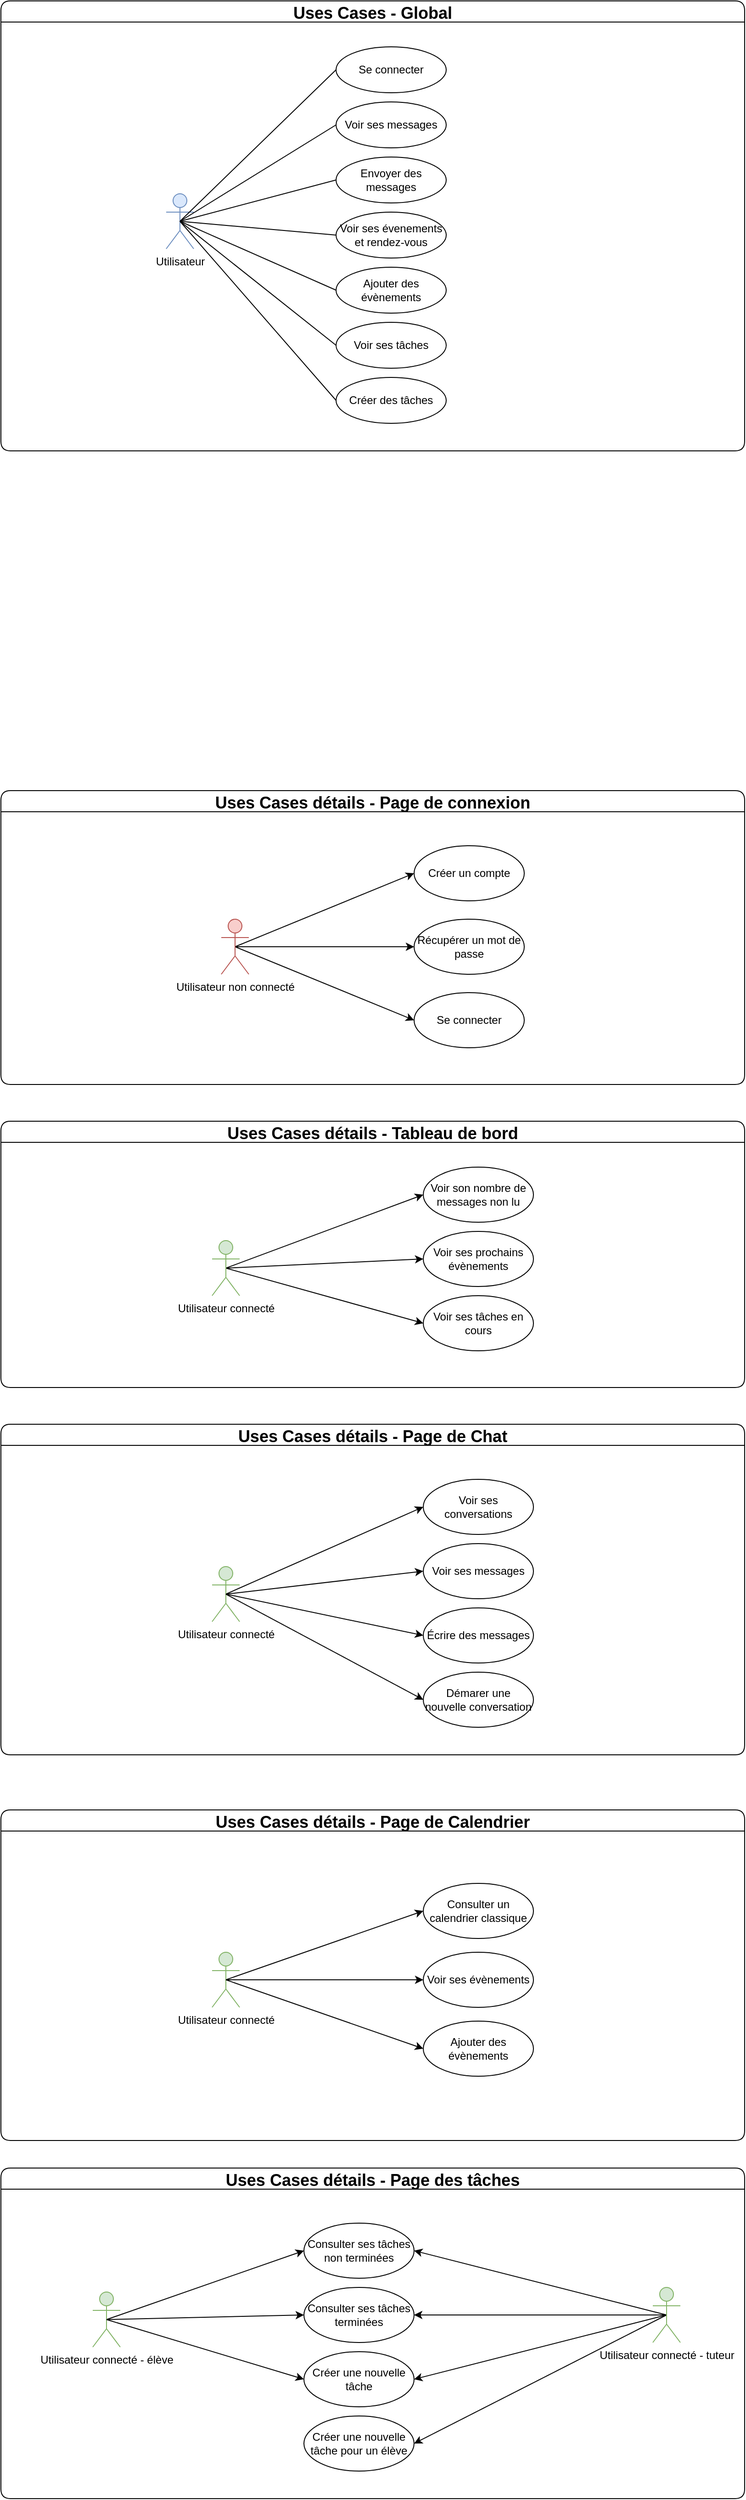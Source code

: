 <mxfile version="16.6.2" type="github">
  <diagram id="5y3Y8shm7LxuJrihZbew" name="Page-1">
    <mxGraphModel dx="2370" dy="2422" grid="1" gridSize="10" guides="1" tooltips="1" connect="1" arrows="1" fold="1" page="1" pageScale="1" pageWidth="850" pageHeight="1100" math="0" shadow="0">
      <root>
        <mxCell id="0" />
        <mxCell id="1" parent="0" />
        <mxCell id="k5tXMVWCxpUMDOGmqdlx-50" value="Uses Cases - Global" style="swimlane;rounded=1;fontSize=18;" vertex="1" parent="1">
          <mxGeometry x="20" y="-840" width="810" height="490" as="geometry">
            <mxRectangle x="20" y="-1090" width="810" height="30" as="alternateBounds" />
          </mxGeometry>
        </mxCell>
        <mxCell id="SRBUkLa7oLqDcEIWUBkG-1" value="Utilisateur" style="shape=umlActor;verticalLabelPosition=bottom;verticalAlign=top;html=1;outlineConnect=0;fillColor=#dae8fc;strokeColor=#6c8ebf;" parent="k5tXMVWCxpUMDOGmqdlx-50" vertex="1">
          <mxGeometry x="180" y="210" width="30" height="60" as="geometry" />
        </mxCell>
        <mxCell id="SRBUkLa7oLqDcEIWUBkG-5" value="Se connecter" style="ellipse;whiteSpace=wrap;html=1;" parent="k5tXMVWCxpUMDOGmqdlx-50" vertex="1">
          <mxGeometry x="365" y="50" width="120" height="50" as="geometry" />
        </mxCell>
        <mxCell id="SRBUkLa7oLqDcEIWUBkG-21" style="edgeStyle=none;rounded=0;orthogonalLoop=1;jettySize=auto;html=1;exitX=0.5;exitY=0.5;exitDx=0;exitDy=0;exitPerimeter=0;entryX=0;entryY=0.5;entryDx=0;entryDy=0;endArrow=none;endFill=0;" parent="k5tXMVWCxpUMDOGmqdlx-50" source="SRBUkLa7oLqDcEIWUBkG-1" target="SRBUkLa7oLqDcEIWUBkG-5" edge="1">
          <mxGeometry relative="1" as="geometry" />
        </mxCell>
        <mxCell id="SRBUkLa7oLqDcEIWUBkG-6" value="Voir ses tâches" style="ellipse;whiteSpace=wrap;html=1;" parent="k5tXMVWCxpUMDOGmqdlx-50" vertex="1">
          <mxGeometry x="365" y="350" width="120" height="50" as="geometry" />
        </mxCell>
        <mxCell id="SRBUkLa7oLqDcEIWUBkG-22" style="edgeStyle=none;rounded=0;orthogonalLoop=1;jettySize=auto;html=1;exitX=0.5;exitY=0.5;exitDx=0;exitDy=0;exitPerimeter=0;entryX=0;entryY=0.5;entryDx=0;entryDy=0;endArrow=none;endFill=0;" parent="k5tXMVWCxpUMDOGmqdlx-50" source="SRBUkLa7oLqDcEIWUBkG-1" target="SRBUkLa7oLqDcEIWUBkG-6" edge="1">
          <mxGeometry relative="1" as="geometry" />
        </mxCell>
        <mxCell id="SRBUkLa7oLqDcEIWUBkG-7" value="Voir ses évenements et rendez-vous" style="ellipse;whiteSpace=wrap;html=1;" parent="k5tXMVWCxpUMDOGmqdlx-50" vertex="1">
          <mxGeometry x="365" y="230" width="120" height="50" as="geometry" />
        </mxCell>
        <mxCell id="SRBUkLa7oLqDcEIWUBkG-23" style="edgeStyle=none;rounded=0;orthogonalLoop=1;jettySize=auto;html=1;exitX=0.5;exitY=0.5;exitDx=0;exitDy=0;exitPerimeter=0;entryX=0;entryY=0.5;entryDx=0;entryDy=0;endArrow=none;endFill=0;" parent="k5tXMVWCxpUMDOGmqdlx-50" source="SRBUkLa7oLqDcEIWUBkG-1" target="SRBUkLa7oLqDcEIWUBkG-7" edge="1">
          <mxGeometry relative="1" as="geometry" />
        </mxCell>
        <mxCell id="SRBUkLa7oLqDcEIWUBkG-8" value="Voir ses messages" style="ellipse;whiteSpace=wrap;html=1;" parent="k5tXMVWCxpUMDOGmqdlx-50" vertex="1">
          <mxGeometry x="365" y="110" width="120" height="50" as="geometry" />
        </mxCell>
        <mxCell id="SRBUkLa7oLqDcEIWUBkG-24" style="edgeStyle=none;rounded=0;orthogonalLoop=1;jettySize=auto;html=1;exitX=0.5;exitY=0.5;exitDx=0;exitDy=0;exitPerimeter=0;entryX=0;entryY=0.5;entryDx=0;entryDy=0;endArrow=none;endFill=0;" parent="k5tXMVWCxpUMDOGmqdlx-50" source="SRBUkLa7oLqDcEIWUBkG-1" target="SRBUkLa7oLqDcEIWUBkG-8" edge="1">
          <mxGeometry relative="1" as="geometry" />
        </mxCell>
        <mxCell id="SRBUkLa7oLqDcEIWUBkG-9" value="Envoyer des messages" style="ellipse;whiteSpace=wrap;html=1;" parent="k5tXMVWCxpUMDOGmqdlx-50" vertex="1">
          <mxGeometry x="365" y="170" width="120" height="50" as="geometry" />
        </mxCell>
        <mxCell id="SRBUkLa7oLqDcEIWUBkG-25" style="edgeStyle=none;rounded=0;orthogonalLoop=1;jettySize=auto;html=1;exitX=0.5;exitY=0.5;exitDx=0;exitDy=0;exitPerimeter=0;entryX=0;entryY=0.5;entryDx=0;entryDy=0;endArrow=none;endFill=0;" parent="k5tXMVWCxpUMDOGmqdlx-50" source="SRBUkLa7oLqDcEIWUBkG-1" target="SRBUkLa7oLqDcEIWUBkG-9" edge="1">
          <mxGeometry relative="1" as="geometry" />
        </mxCell>
        <mxCell id="SRBUkLa7oLqDcEIWUBkG-10" value="Ajouter des évènements" style="ellipse;whiteSpace=wrap;html=1;" parent="k5tXMVWCxpUMDOGmqdlx-50" vertex="1">
          <mxGeometry x="365" y="290" width="120" height="50" as="geometry" />
        </mxCell>
        <mxCell id="SRBUkLa7oLqDcEIWUBkG-26" style="edgeStyle=none;rounded=0;orthogonalLoop=1;jettySize=auto;html=1;exitX=0.5;exitY=0.5;exitDx=0;exitDy=0;exitPerimeter=0;entryX=0;entryY=0.5;entryDx=0;entryDy=0;endArrow=none;endFill=0;" parent="k5tXMVWCxpUMDOGmqdlx-50" source="SRBUkLa7oLqDcEIWUBkG-1" target="SRBUkLa7oLqDcEIWUBkG-10" edge="1">
          <mxGeometry relative="1" as="geometry" />
        </mxCell>
        <mxCell id="SRBUkLa7oLqDcEIWUBkG-11" value="Créer des tâches" style="ellipse;whiteSpace=wrap;html=1;" parent="k5tXMVWCxpUMDOGmqdlx-50" vertex="1">
          <mxGeometry x="365" y="410" width="120" height="50" as="geometry" />
        </mxCell>
        <mxCell id="SRBUkLa7oLqDcEIWUBkG-27" style="edgeStyle=none;rounded=0;orthogonalLoop=1;jettySize=auto;html=1;exitX=0.5;exitY=0.5;exitDx=0;exitDy=0;exitPerimeter=0;entryX=0;entryY=0.5;entryDx=0;entryDy=0;endArrow=none;endFill=0;" parent="k5tXMVWCxpUMDOGmqdlx-50" source="SRBUkLa7oLqDcEIWUBkG-1" target="SRBUkLa7oLqDcEIWUBkG-11" edge="1">
          <mxGeometry relative="1" as="geometry" />
        </mxCell>
        <mxCell id="k5tXMVWCxpUMDOGmqdlx-51" value="Uses Cases détails - Page de connexion" style="swimlane;rounded=1;fontSize=18;" vertex="1" parent="1">
          <mxGeometry x="20" y="20" width="810" height="320" as="geometry" />
        </mxCell>
        <mxCell id="k5tXMVWCxpUMDOGmqdlx-87" style="rounded=0;orthogonalLoop=1;jettySize=auto;html=1;exitX=0.5;exitY=0.5;exitDx=0;exitDy=0;exitPerimeter=0;entryX=0;entryY=0.5;entryDx=0;entryDy=0;fontSize=18;" edge="1" parent="k5tXMVWCxpUMDOGmqdlx-51" source="k5tXMVWCxpUMDOGmqdlx-1" target="k5tXMVWCxpUMDOGmqdlx-85">
          <mxGeometry relative="1" as="geometry" />
        </mxCell>
        <mxCell id="k5tXMVWCxpUMDOGmqdlx-90" style="edgeStyle=none;rounded=0;orthogonalLoop=1;jettySize=auto;html=1;exitX=0.5;exitY=0.5;exitDx=0;exitDy=0;exitPerimeter=0;entryX=0;entryY=0.5;entryDx=0;entryDy=0;fontSize=18;" edge="1" parent="k5tXMVWCxpUMDOGmqdlx-51" source="k5tXMVWCxpUMDOGmqdlx-1" target="k5tXMVWCxpUMDOGmqdlx-88">
          <mxGeometry relative="1" as="geometry" />
        </mxCell>
        <mxCell id="k5tXMVWCxpUMDOGmqdlx-91" style="edgeStyle=none;rounded=0;orthogonalLoop=1;jettySize=auto;html=1;exitX=0.5;exitY=0.5;exitDx=0;exitDy=0;exitPerimeter=0;entryX=0;entryY=0.5;entryDx=0;entryDy=0;fontSize=18;" edge="1" parent="k5tXMVWCxpUMDOGmqdlx-51" source="k5tXMVWCxpUMDOGmqdlx-1" target="k5tXMVWCxpUMDOGmqdlx-89">
          <mxGeometry relative="1" as="geometry" />
        </mxCell>
        <mxCell id="k5tXMVWCxpUMDOGmqdlx-1" value="Utilisateur non connecté" style="shape=umlActor;verticalLabelPosition=bottom;verticalAlign=top;html=1;fillColor=#f8cecc;strokeColor=#b85450;" vertex="1" parent="k5tXMVWCxpUMDOGmqdlx-51">
          <mxGeometry x="240" y="140" width="30" height="60" as="geometry" />
        </mxCell>
        <mxCell id="k5tXMVWCxpUMDOGmqdlx-85" value="Créer un compte" style="ellipse;whiteSpace=wrap;html=1;verticalAlign=middle;" vertex="1" parent="k5tXMVWCxpUMDOGmqdlx-51">
          <mxGeometry x="450" y="60" width="120" height="60" as="geometry" />
        </mxCell>
        <mxCell id="k5tXMVWCxpUMDOGmqdlx-88" value="Récupérer un mot de passe" style="ellipse;whiteSpace=wrap;html=1;verticalAlign=middle;" vertex="1" parent="k5tXMVWCxpUMDOGmqdlx-51">
          <mxGeometry x="450" y="140" width="120" height="60" as="geometry" />
        </mxCell>
        <mxCell id="k5tXMVWCxpUMDOGmqdlx-89" value="Se connecter" style="ellipse;whiteSpace=wrap;html=1;verticalAlign=middle;" vertex="1" parent="k5tXMVWCxpUMDOGmqdlx-51">
          <mxGeometry x="450" y="220" width="120" height="60" as="geometry" />
        </mxCell>
        <mxCell id="k5tXMVWCxpUMDOGmqdlx-53" value="Uses Cases détails - Tableau de bord" style="swimlane;rounded=1;fontSize=18;" vertex="1" parent="1">
          <mxGeometry x="20" y="380" width="810" height="290" as="geometry" />
        </mxCell>
        <mxCell id="k5tXMVWCxpUMDOGmqdlx-95" style="edgeStyle=none;rounded=0;orthogonalLoop=1;jettySize=auto;html=1;exitX=0.5;exitY=0.5;exitDx=0;exitDy=0;exitPerimeter=0;entryX=0;entryY=0.5;entryDx=0;entryDy=0;fontSize=18;" edge="1" parent="k5tXMVWCxpUMDOGmqdlx-53" source="k5tXMVWCxpUMDOGmqdlx-54" target="k5tXMVWCxpUMDOGmqdlx-92">
          <mxGeometry relative="1" as="geometry" />
        </mxCell>
        <mxCell id="k5tXMVWCxpUMDOGmqdlx-97" style="edgeStyle=none;rounded=0;orthogonalLoop=1;jettySize=auto;html=1;exitX=0.5;exitY=0.5;exitDx=0;exitDy=0;exitPerimeter=0;entryX=0;entryY=0.5;entryDx=0;entryDy=0;fontSize=18;" edge="1" parent="k5tXMVWCxpUMDOGmqdlx-53" source="k5tXMVWCxpUMDOGmqdlx-54" target="k5tXMVWCxpUMDOGmqdlx-93">
          <mxGeometry relative="1" as="geometry" />
        </mxCell>
        <mxCell id="k5tXMVWCxpUMDOGmqdlx-98" style="edgeStyle=none;rounded=0;orthogonalLoop=1;jettySize=auto;html=1;exitX=0.5;exitY=0.5;exitDx=0;exitDy=0;exitPerimeter=0;entryX=0;entryY=0.5;entryDx=0;entryDy=0;fontSize=18;" edge="1" parent="k5tXMVWCxpUMDOGmqdlx-53" source="k5tXMVWCxpUMDOGmqdlx-54" target="k5tXMVWCxpUMDOGmqdlx-94">
          <mxGeometry relative="1" as="geometry" />
        </mxCell>
        <mxCell id="k5tXMVWCxpUMDOGmqdlx-54" value="Utilisateur connecté" style="shape=umlActor;verticalLabelPosition=bottom;verticalAlign=top;html=1;fillColor=#d5e8d4;strokeColor=#82b366;" vertex="1" parent="k5tXMVWCxpUMDOGmqdlx-53">
          <mxGeometry x="230" y="130" width="30" height="60" as="geometry" />
        </mxCell>
        <mxCell id="k5tXMVWCxpUMDOGmqdlx-92" value="Voir son nombre de messages non lu" style="ellipse;whiteSpace=wrap;html=1;verticalAlign=middle;" vertex="1" parent="k5tXMVWCxpUMDOGmqdlx-53">
          <mxGeometry x="460" y="50" width="120" height="60" as="geometry" />
        </mxCell>
        <mxCell id="k5tXMVWCxpUMDOGmqdlx-93" value="Voir ses prochains évènements" style="ellipse;whiteSpace=wrap;html=1;verticalAlign=middle;" vertex="1" parent="k5tXMVWCxpUMDOGmqdlx-53">
          <mxGeometry x="460" y="120" width="120" height="60" as="geometry" />
        </mxCell>
        <mxCell id="k5tXMVWCxpUMDOGmqdlx-94" value="Voir ses tâches en cours" style="ellipse;whiteSpace=wrap;html=1;verticalAlign=middle;" vertex="1" parent="k5tXMVWCxpUMDOGmqdlx-53">
          <mxGeometry x="460" y="190" width="120" height="60" as="geometry" />
        </mxCell>
        <mxCell id="k5tXMVWCxpUMDOGmqdlx-99" value="Uses Cases détails - Page de Chat" style="swimlane;rounded=1;fontSize=18;" vertex="1" parent="1">
          <mxGeometry x="20" y="710" width="810" height="360" as="geometry" />
        </mxCell>
        <mxCell id="k5tXMVWCxpUMDOGmqdlx-121" style="edgeStyle=none;rounded=0;orthogonalLoop=1;jettySize=auto;html=1;exitX=0.5;exitY=0.5;exitDx=0;exitDy=0;exitPerimeter=0;entryX=0;entryY=0.5;entryDx=0;entryDy=0;fontSize=18;" edge="1" parent="k5tXMVWCxpUMDOGmqdlx-99" source="k5tXMVWCxpUMDOGmqdlx-103" target="k5tXMVWCxpUMDOGmqdlx-107">
          <mxGeometry relative="1" as="geometry" />
        </mxCell>
        <mxCell id="k5tXMVWCxpUMDOGmqdlx-103" value="Utilisateur connecté" style="shape=umlActor;verticalLabelPosition=bottom;verticalAlign=top;html=1;fillColor=#d5e8d4;strokeColor=#82b366;" vertex="1" parent="k5tXMVWCxpUMDOGmqdlx-99">
          <mxGeometry x="230" y="155" width="30" height="60" as="geometry" />
        </mxCell>
        <mxCell id="k5tXMVWCxpUMDOGmqdlx-104" value="Voir ses messages" style="ellipse;whiteSpace=wrap;html=1;verticalAlign=middle;" vertex="1" parent="k5tXMVWCxpUMDOGmqdlx-99">
          <mxGeometry x="460" y="130" width="120" height="60" as="geometry" />
        </mxCell>
        <mxCell id="k5tXMVWCxpUMDOGmqdlx-100" style="edgeStyle=none;rounded=0;orthogonalLoop=1;jettySize=auto;html=1;exitX=0.5;exitY=0.5;exitDx=0;exitDy=0;exitPerimeter=0;entryX=0;entryY=0.5;entryDx=0;entryDy=0;fontSize=18;" edge="1" parent="k5tXMVWCxpUMDOGmqdlx-99" source="k5tXMVWCxpUMDOGmqdlx-103" target="k5tXMVWCxpUMDOGmqdlx-104">
          <mxGeometry relative="1" as="geometry" />
        </mxCell>
        <mxCell id="k5tXMVWCxpUMDOGmqdlx-105" value="Écrire des messages" style="ellipse;whiteSpace=wrap;html=1;verticalAlign=middle;" vertex="1" parent="k5tXMVWCxpUMDOGmqdlx-99">
          <mxGeometry x="460" y="200" width="120" height="60" as="geometry" />
        </mxCell>
        <mxCell id="k5tXMVWCxpUMDOGmqdlx-101" style="edgeStyle=none;rounded=0;orthogonalLoop=1;jettySize=auto;html=1;exitX=0.5;exitY=0.5;exitDx=0;exitDy=0;exitPerimeter=0;entryX=0;entryY=0.5;entryDx=0;entryDy=0;fontSize=18;" edge="1" parent="k5tXMVWCxpUMDOGmqdlx-99" source="k5tXMVWCxpUMDOGmqdlx-103" target="k5tXMVWCxpUMDOGmqdlx-105">
          <mxGeometry relative="1" as="geometry" />
        </mxCell>
        <mxCell id="k5tXMVWCxpUMDOGmqdlx-106" value="Démarer une nouvelle conversation" style="ellipse;whiteSpace=wrap;html=1;verticalAlign=middle;" vertex="1" parent="k5tXMVWCxpUMDOGmqdlx-99">
          <mxGeometry x="460" y="270" width="120" height="60" as="geometry" />
        </mxCell>
        <mxCell id="k5tXMVWCxpUMDOGmqdlx-102" style="edgeStyle=none;rounded=0;orthogonalLoop=1;jettySize=auto;html=1;exitX=0.5;exitY=0.5;exitDx=0;exitDy=0;exitPerimeter=0;entryX=0;entryY=0.5;entryDx=0;entryDy=0;fontSize=18;" edge="1" parent="k5tXMVWCxpUMDOGmqdlx-99" source="k5tXMVWCxpUMDOGmqdlx-103" target="k5tXMVWCxpUMDOGmqdlx-106">
          <mxGeometry relative="1" as="geometry" />
        </mxCell>
        <mxCell id="k5tXMVWCxpUMDOGmqdlx-107" value="Voir ses conversations" style="ellipse;whiteSpace=wrap;html=1;verticalAlign=middle;" vertex="1" parent="k5tXMVWCxpUMDOGmqdlx-99">
          <mxGeometry x="460" y="60" width="120" height="60" as="geometry" />
        </mxCell>
        <mxCell id="k5tXMVWCxpUMDOGmqdlx-110" value="Uses Cases détails - Page de Calendrier" style="swimlane;rounded=1;fontSize=18;" vertex="1" parent="1">
          <mxGeometry x="20" y="1130" width="810" height="360" as="geometry" />
        </mxCell>
        <mxCell id="k5tXMVWCxpUMDOGmqdlx-120" style="edgeStyle=none;rounded=0;orthogonalLoop=1;jettySize=auto;html=1;exitX=0.5;exitY=0.5;exitDx=0;exitDy=0;exitPerimeter=0;entryX=0;entryY=0.5;entryDx=0;entryDy=0;fontSize=18;" edge="1" parent="k5tXMVWCxpUMDOGmqdlx-110" source="k5tXMVWCxpUMDOGmqdlx-111" target="k5tXMVWCxpUMDOGmqdlx-119">
          <mxGeometry relative="1" as="geometry" />
        </mxCell>
        <mxCell id="k5tXMVWCxpUMDOGmqdlx-111" value="Utilisateur connecté" style="shape=umlActor;verticalLabelPosition=bottom;verticalAlign=top;html=1;fillColor=#d5e8d4;strokeColor=#82b366;" vertex="1" parent="k5tXMVWCxpUMDOGmqdlx-110">
          <mxGeometry x="230" y="155" width="30" height="60" as="geometry" />
        </mxCell>
        <mxCell id="k5tXMVWCxpUMDOGmqdlx-112" value="Voir ses évènements" style="ellipse;whiteSpace=wrap;html=1;verticalAlign=middle;" vertex="1" parent="k5tXMVWCxpUMDOGmqdlx-110">
          <mxGeometry x="460" y="155" width="120" height="60" as="geometry" />
        </mxCell>
        <mxCell id="k5tXMVWCxpUMDOGmqdlx-113" style="edgeStyle=none;rounded=0;orthogonalLoop=1;jettySize=auto;html=1;exitX=0.5;exitY=0.5;exitDx=0;exitDy=0;exitPerimeter=0;entryX=0;entryY=0.5;entryDx=0;entryDy=0;fontSize=18;" edge="1" parent="k5tXMVWCxpUMDOGmqdlx-110" source="k5tXMVWCxpUMDOGmqdlx-111" target="k5tXMVWCxpUMDOGmqdlx-112">
          <mxGeometry relative="1" as="geometry" />
        </mxCell>
        <mxCell id="k5tXMVWCxpUMDOGmqdlx-114" value="Ajouter des évènements" style="ellipse;whiteSpace=wrap;html=1;verticalAlign=middle;" vertex="1" parent="k5tXMVWCxpUMDOGmqdlx-110">
          <mxGeometry x="460" y="230" width="120" height="60" as="geometry" />
        </mxCell>
        <mxCell id="k5tXMVWCxpUMDOGmqdlx-115" style="edgeStyle=none;rounded=0;orthogonalLoop=1;jettySize=auto;html=1;exitX=0.5;exitY=0.5;exitDx=0;exitDy=0;exitPerimeter=0;entryX=0;entryY=0.5;entryDx=0;entryDy=0;fontSize=18;" edge="1" parent="k5tXMVWCxpUMDOGmqdlx-110" source="k5tXMVWCxpUMDOGmqdlx-111" target="k5tXMVWCxpUMDOGmqdlx-114">
          <mxGeometry relative="1" as="geometry" />
        </mxCell>
        <mxCell id="k5tXMVWCxpUMDOGmqdlx-119" value="Consulter un calendrier classique" style="ellipse;whiteSpace=wrap;html=1;verticalAlign=middle;" vertex="1" parent="k5tXMVWCxpUMDOGmqdlx-110">
          <mxGeometry x="460" y="80" width="120" height="60" as="geometry" />
        </mxCell>
        <mxCell id="k5tXMVWCxpUMDOGmqdlx-122" value="Uses Cases détails - Page des tâches" style="swimlane;rounded=1;fontSize=18;" vertex="1" parent="1">
          <mxGeometry x="20" y="1520" width="810" height="360" as="geometry" />
        </mxCell>
        <mxCell id="k5tXMVWCxpUMDOGmqdlx-123" style="edgeStyle=none;rounded=0;orthogonalLoop=1;jettySize=auto;html=1;exitX=0.5;exitY=0.5;exitDx=0;exitDy=0;exitPerimeter=0;entryX=0;entryY=0.5;entryDx=0;entryDy=0;fontSize=18;" edge="1" parent="k5tXMVWCxpUMDOGmqdlx-122" source="k5tXMVWCxpUMDOGmqdlx-124" target="k5tXMVWCxpUMDOGmqdlx-129">
          <mxGeometry relative="1" as="geometry" />
        </mxCell>
        <mxCell id="k5tXMVWCxpUMDOGmqdlx-131" style="edgeStyle=none;rounded=0;orthogonalLoop=1;jettySize=auto;html=1;exitX=0.5;exitY=0.5;exitDx=0;exitDy=0;exitPerimeter=0;entryX=0;entryY=0.5;entryDx=0;entryDy=0;fontSize=18;" edge="1" parent="k5tXMVWCxpUMDOGmqdlx-122" source="k5tXMVWCxpUMDOGmqdlx-124" target="k5tXMVWCxpUMDOGmqdlx-130">
          <mxGeometry relative="1" as="geometry" />
        </mxCell>
        <mxCell id="k5tXMVWCxpUMDOGmqdlx-124" value="Utilisateur connecté - élève" style="shape=umlActor;verticalLabelPosition=bottom;verticalAlign=top;html=1;fillColor=#d5e8d4;strokeColor=#82b366;" vertex="1" parent="k5tXMVWCxpUMDOGmqdlx-122">
          <mxGeometry x="100" y="135" width="30" height="60" as="geometry" />
        </mxCell>
        <mxCell id="k5tXMVWCxpUMDOGmqdlx-125" value="Créer une nouvelle tâche" style="ellipse;whiteSpace=wrap;html=1;verticalAlign=middle;" vertex="1" parent="k5tXMVWCxpUMDOGmqdlx-122">
          <mxGeometry x="330" y="200" width="120" height="60" as="geometry" />
        </mxCell>
        <mxCell id="k5tXMVWCxpUMDOGmqdlx-126" style="edgeStyle=none;rounded=0;orthogonalLoop=1;jettySize=auto;html=1;exitX=0.5;exitY=0.5;exitDx=0;exitDy=0;exitPerimeter=0;entryX=0;entryY=0.5;entryDx=0;entryDy=0;fontSize=18;" edge="1" parent="k5tXMVWCxpUMDOGmqdlx-122" source="k5tXMVWCxpUMDOGmqdlx-124" target="k5tXMVWCxpUMDOGmqdlx-125">
          <mxGeometry relative="1" as="geometry" />
        </mxCell>
        <mxCell id="k5tXMVWCxpUMDOGmqdlx-129" value="Consulter ses tâches non terminées" style="ellipse;whiteSpace=wrap;html=1;verticalAlign=middle;" vertex="1" parent="k5tXMVWCxpUMDOGmqdlx-122">
          <mxGeometry x="330" y="60" width="120" height="60" as="geometry" />
        </mxCell>
        <mxCell id="k5tXMVWCxpUMDOGmqdlx-130" value="Consulter ses tâches terminées" style="ellipse;whiteSpace=wrap;html=1;verticalAlign=middle;" vertex="1" parent="k5tXMVWCxpUMDOGmqdlx-122">
          <mxGeometry x="330" y="130" width="120" height="60" as="geometry" />
        </mxCell>
        <mxCell id="k5tXMVWCxpUMDOGmqdlx-133" style="edgeStyle=none;rounded=0;orthogonalLoop=1;jettySize=auto;html=1;exitX=0.5;exitY=0.5;exitDx=0;exitDy=0;exitPerimeter=0;entryX=1;entryY=0.5;entryDx=0;entryDy=0;fontSize=18;" edge="1" parent="k5tXMVWCxpUMDOGmqdlx-122" source="k5tXMVWCxpUMDOGmqdlx-132" target="k5tXMVWCxpUMDOGmqdlx-129">
          <mxGeometry relative="1" as="geometry" />
        </mxCell>
        <mxCell id="k5tXMVWCxpUMDOGmqdlx-134" style="edgeStyle=none;rounded=0;orthogonalLoop=1;jettySize=auto;html=1;exitX=0.5;exitY=0.5;exitDx=0;exitDy=0;exitPerimeter=0;entryX=1;entryY=0.5;entryDx=0;entryDy=0;fontSize=18;" edge="1" parent="k5tXMVWCxpUMDOGmqdlx-122" source="k5tXMVWCxpUMDOGmqdlx-132" target="k5tXMVWCxpUMDOGmqdlx-130">
          <mxGeometry relative="1" as="geometry" />
        </mxCell>
        <mxCell id="k5tXMVWCxpUMDOGmqdlx-135" style="edgeStyle=none;rounded=0;orthogonalLoop=1;jettySize=auto;html=1;exitX=0.5;exitY=0.5;exitDx=0;exitDy=0;exitPerimeter=0;entryX=1;entryY=0.5;entryDx=0;entryDy=0;fontSize=18;" edge="1" parent="k5tXMVWCxpUMDOGmqdlx-122" source="k5tXMVWCxpUMDOGmqdlx-132" target="k5tXMVWCxpUMDOGmqdlx-125">
          <mxGeometry relative="1" as="geometry" />
        </mxCell>
        <mxCell id="k5tXMVWCxpUMDOGmqdlx-137" style="edgeStyle=none;rounded=0;orthogonalLoop=1;jettySize=auto;html=1;exitX=0.5;exitY=0.5;exitDx=0;exitDy=0;exitPerimeter=0;entryX=1;entryY=0.5;entryDx=0;entryDy=0;fontSize=18;" edge="1" parent="k5tXMVWCxpUMDOGmqdlx-122" source="k5tXMVWCxpUMDOGmqdlx-132" target="k5tXMVWCxpUMDOGmqdlx-136">
          <mxGeometry relative="1" as="geometry" />
        </mxCell>
        <mxCell id="k5tXMVWCxpUMDOGmqdlx-132" value="Utilisateur connecté - tuteur" style="shape=umlActor;verticalLabelPosition=bottom;verticalAlign=top;html=1;fillColor=#d5e8d4;strokeColor=#82b366;" vertex="1" parent="k5tXMVWCxpUMDOGmqdlx-122">
          <mxGeometry x="710" y="130" width="30" height="60" as="geometry" />
        </mxCell>
        <mxCell id="k5tXMVWCxpUMDOGmqdlx-136" value="Créer une nouvelle tâche pour un élève" style="ellipse;whiteSpace=wrap;html=1;verticalAlign=middle;" vertex="1" parent="k5tXMVWCxpUMDOGmqdlx-122">
          <mxGeometry x="330" y="270" width="120" height="60" as="geometry" />
        </mxCell>
      </root>
    </mxGraphModel>
  </diagram>
</mxfile>
